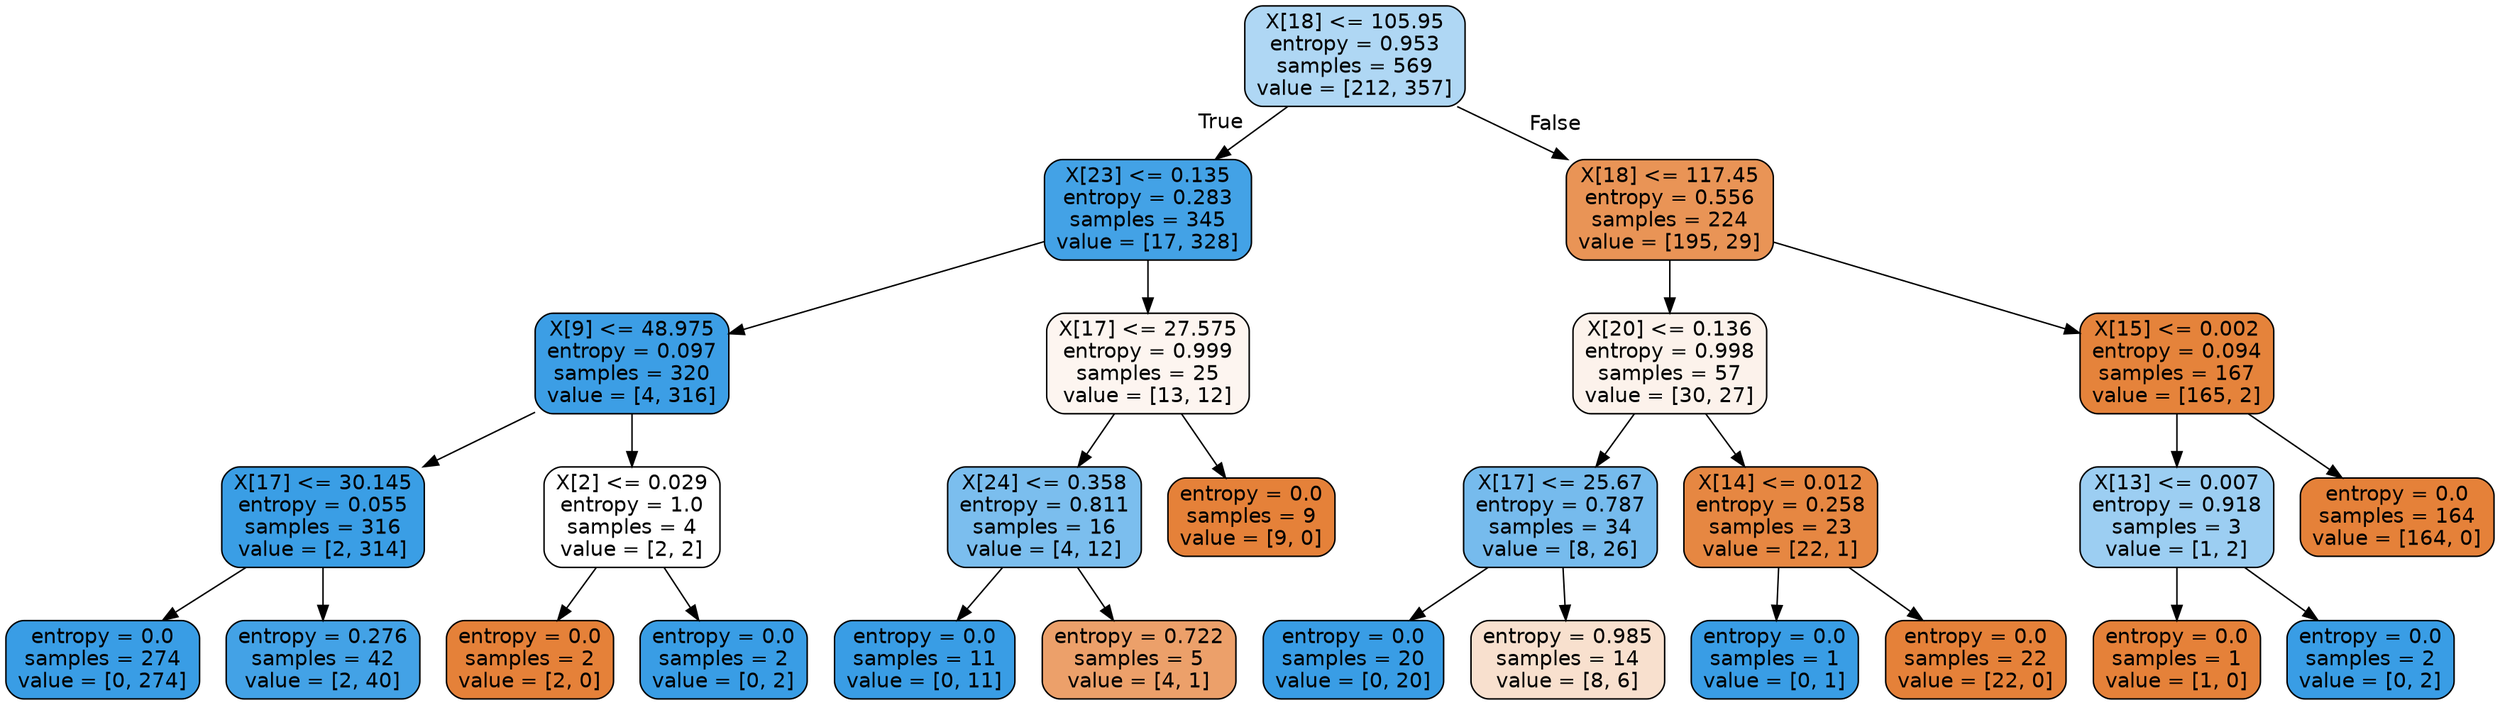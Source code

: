digraph Tree {
node [shape=box, style="filled, rounded", color="black", fontname=helvetica] ;
edge [fontname=helvetica] ;
0 [label="X[18] <= 105.95\nentropy = 0.953\nsamples = 569\nvalue = [212, 357]", fillcolor="#afd7f4"] ;
1 [label="X[23] <= 0.135\nentropy = 0.283\nsamples = 345\nvalue = [17, 328]", fillcolor="#43a2e6"] ;
0 -> 1 [labeldistance=2.5, labelangle=45, headlabel="True"] ;
2 [label="X[9] <= 48.975\nentropy = 0.097\nsamples = 320\nvalue = [4, 316]", fillcolor="#3c9ee5"] ;
1 -> 2 ;
3 [label="X[17] <= 30.145\nentropy = 0.055\nsamples = 316\nvalue = [2, 314]", fillcolor="#3a9ee5"] ;
2 -> 3 ;
4 [label="entropy = 0.0\nsamples = 274\nvalue = [0, 274]", fillcolor="#399de5"] ;
3 -> 4 ;
5 [label="entropy = 0.276\nsamples = 42\nvalue = [2, 40]", fillcolor="#43a2e6"] ;
3 -> 5 ;
6 [label="X[2] <= 0.029\nentropy = 1.0\nsamples = 4\nvalue = [2, 2]", fillcolor="#ffffff"] ;
2 -> 6 ;
7 [label="entropy = 0.0\nsamples = 2\nvalue = [2, 0]", fillcolor="#e58139"] ;
6 -> 7 ;
8 [label="entropy = 0.0\nsamples = 2\nvalue = [0, 2]", fillcolor="#399de5"] ;
6 -> 8 ;
9 [label="X[17] <= 27.575\nentropy = 0.999\nsamples = 25\nvalue = [13, 12]", fillcolor="#fdf5f0"] ;
1 -> 9 ;
10 [label="X[24] <= 0.358\nentropy = 0.811\nsamples = 16\nvalue = [4, 12]", fillcolor="#7bbeee"] ;
9 -> 10 ;
11 [label="entropy = 0.0\nsamples = 11\nvalue = [0, 11]", fillcolor="#399de5"] ;
10 -> 11 ;
12 [label="entropy = 0.722\nsamples = 5\nvalue = [4, 1]", fillcolor="#eca06a"] ;
10 -> 12 ;
13 [label="entropy = 0.0\nsamples = 9\nvalue = [9, 0]", fillcolor="#e58139"] ;
9 -> 13 ;
14 [label="X[18] <= 117.45\nentropy = 0.556\nsamples = 224\nvalue = [195, 29]", fillcolor="#e99456"] ;
0 -> 14 [labeldistance=2.5, labelangle=-45, headlabel="False"] ;
15 [label="X[20] <= 0.136\nentropy = 0.998\nsamples = 57\nvalue = [30, 27]", fillcolor="#fcf2eb"] ;
14 -> 15 ;
16 [label="X[17] <= 25.67\nentropy = 0.787\nsamples = 34\nvalue = [8, 26]", fillcolor="#76bbed"] ;
15 -> 16 ;
17 [label="entropy = 0.0\nsamples = 20\nvalue = [0, 20]", fillcolor="#399de5"] ;
16 -> 17 ;
18 [label="entropy = 0.985\nsamples = 14\nvalue = [8, 6]", fillcolor="#f8e0ce"] ;
16 -> 18 ;
19 [label="X[14] <= 0.012\nentropy = 0.258\nsamples = 23\nvalue = [22, 1]", fillcolor="#e68742"] ;
15 -> 19 ;
20 [label="entropy = 0.0\nsamples = 1\nvalue = [0, 1]", fillcolor="#399de5"] ;
19 -> 20 ;
21 [label="entropy = 0.0\nsamples = 22\nvalue = [22, 0]", fillcolor="#e58139"] ;
19 -> 21 ;
22 [label="X[15] <= 0.002\nentropy = 0.094\nsamples = 167\nvalue = [165, 2]", fillcolor="#e5833b"] ;
14 -> 22 ;
23 [label="X[13] <= 0.007\nentropy = 0.918\nsamples = 3\nvalue = [1, 2]", fillcolor="#9ccef2"] ;
22 -> 23 ;
24 [label="entropy = 0.0\nsamples = 1\nvalue = [1, 0]", fillcolor="#e58139"] ;
23 -> 24 ;
25 [label="entropy = 0.0\nsamples = 2\nvalue = [0, 2]", fillcolor="#399de5"] ;
23 -> 25 ;
26 [label="entropy = 0.0\nsamples = 164\nvalue = [164, 0]", fillcolor="#e58139"] ;
22 -> 26 ;
}